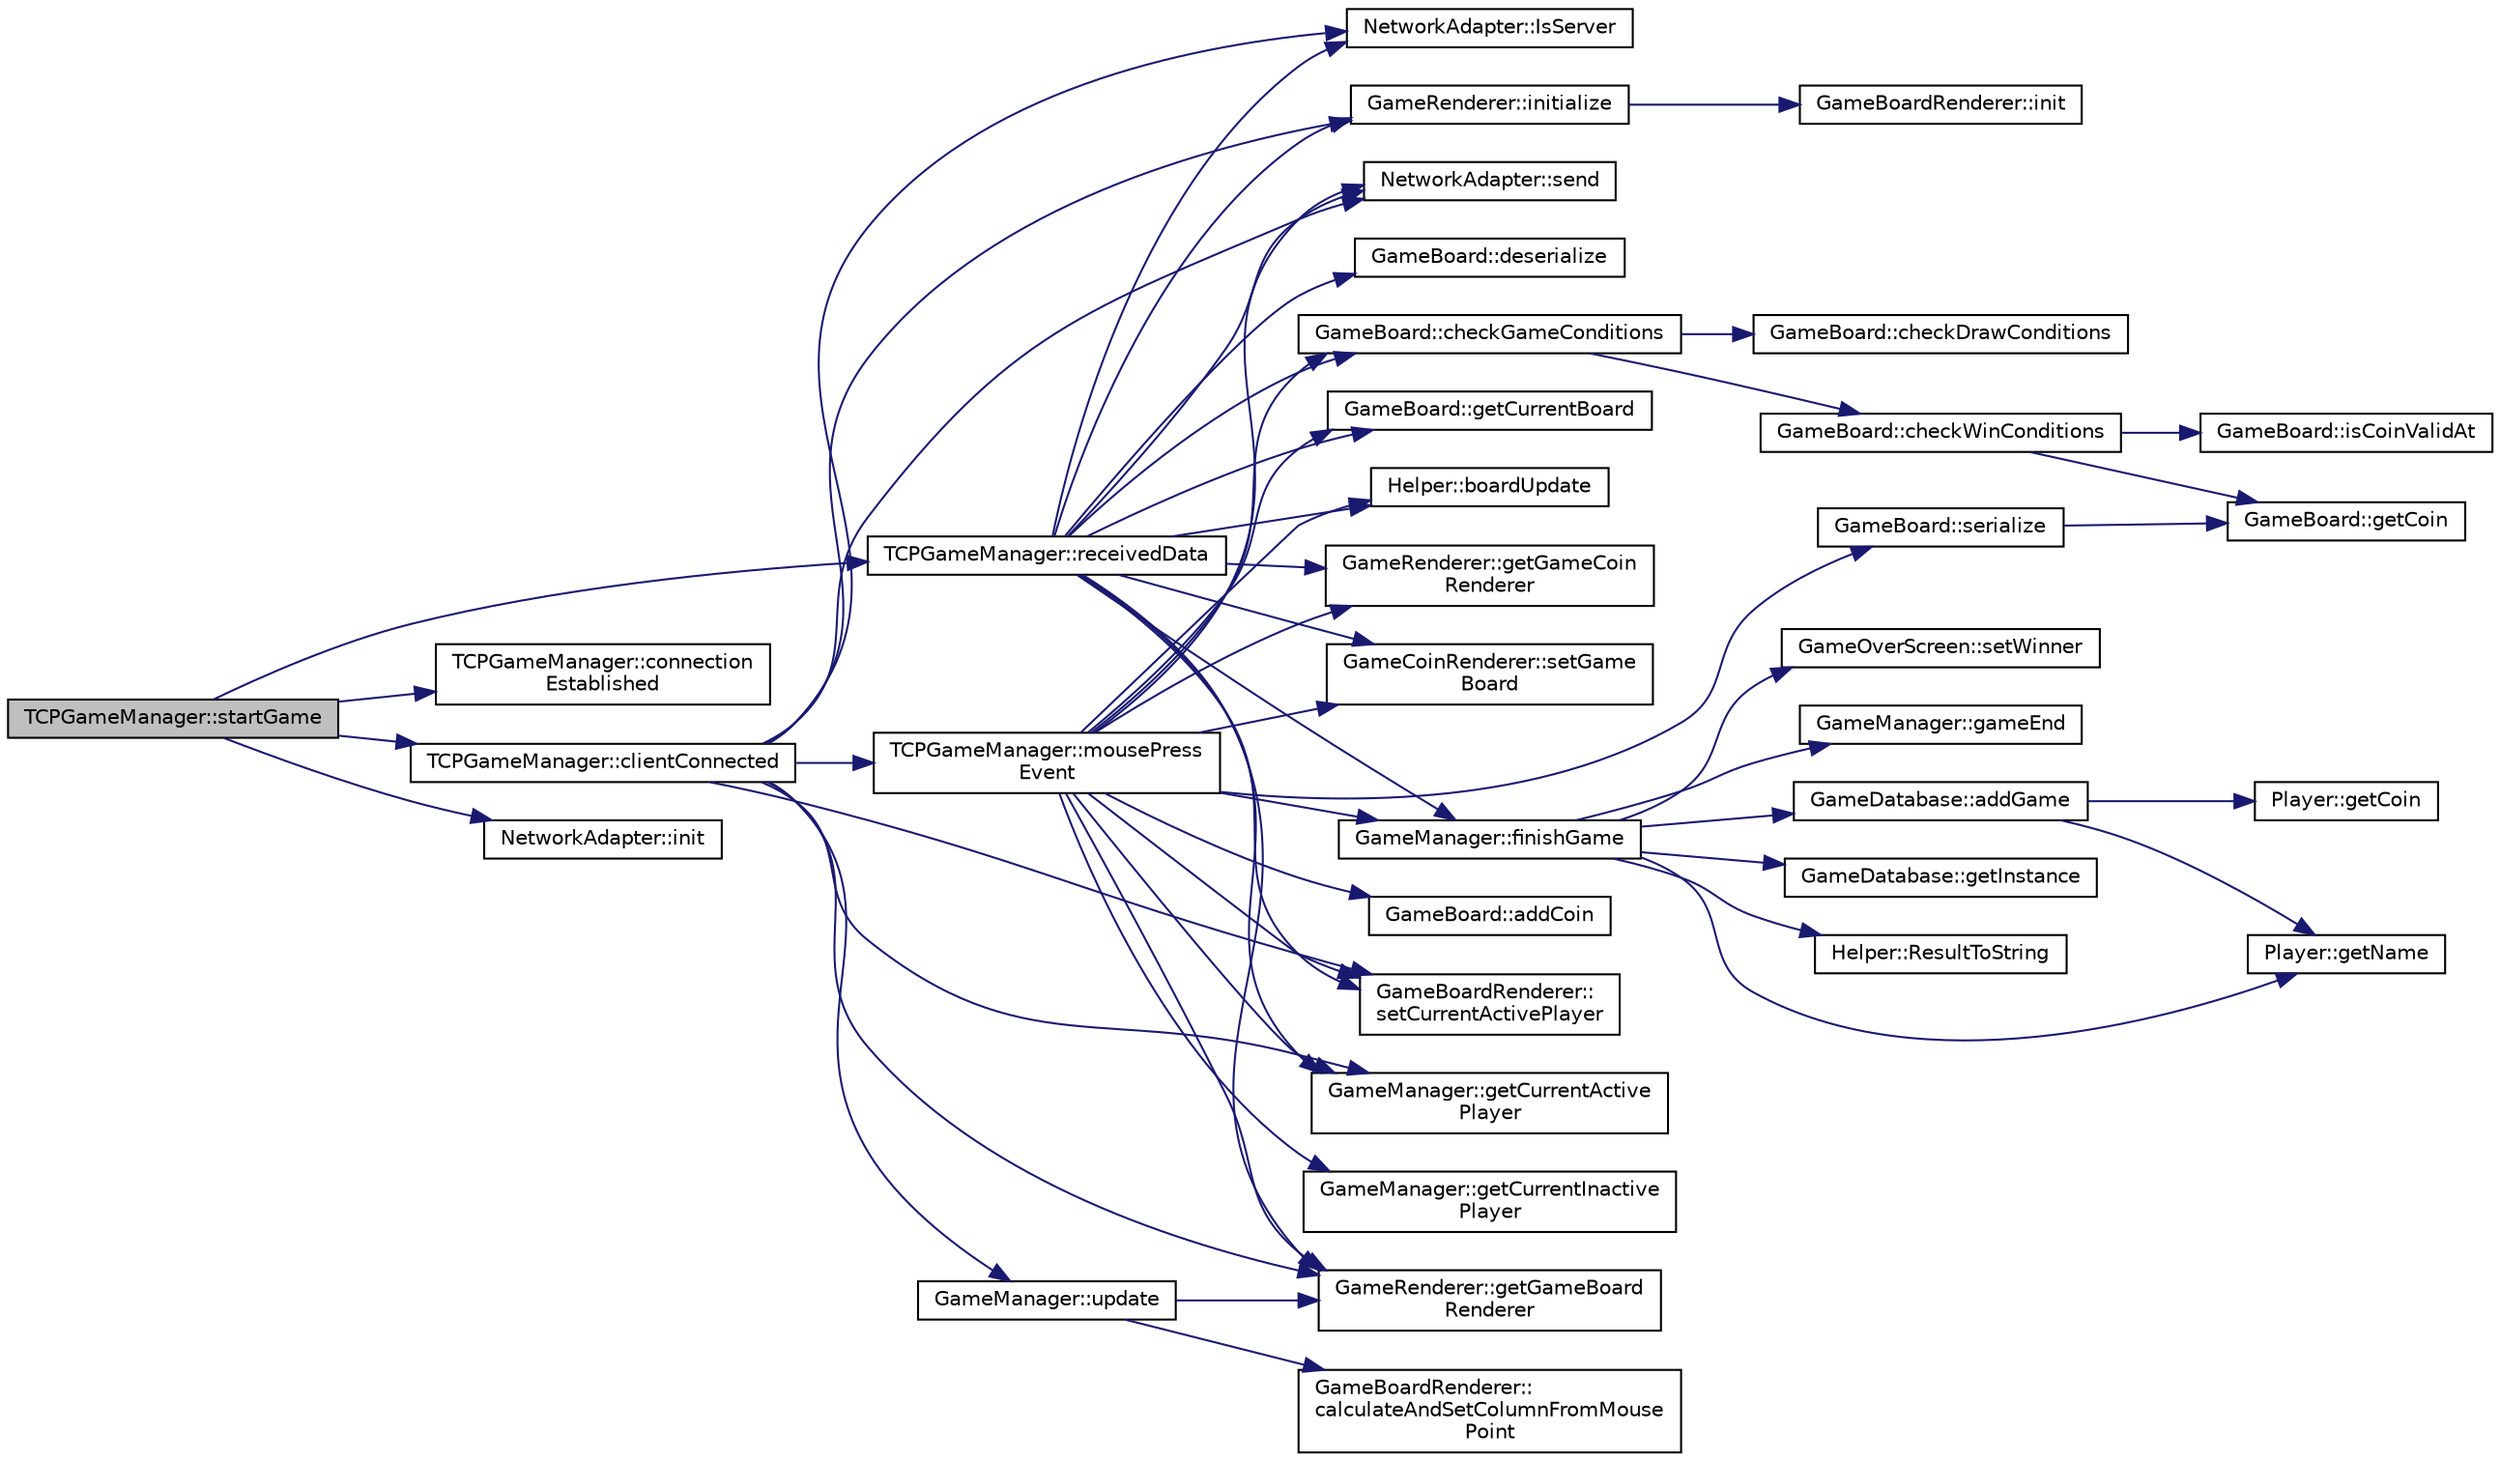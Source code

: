 digraph "TCPGameManager::startGame"
{
  edge [fontname="Helvetica",fontsize="10",labelfontname="Helvetica",labelfontsize="10"];
  node [fontname="Helvetica",fontsize="10",shape=record];
  rankdir="LR";
  Node1 [label="TCPGameManager::startGame",height=0.2,width=0.4,color="black", fillcolor="grey75", style="filled" fontcolor="black"];
  Node1 -> Node2 [color="midnightblue",fontsize="10",style="solid",fontname="Helvetica"];
  Node2 [label="TCPGameManager::receivedData",height=0.2,width=0.4,color="black", fillcolor="white", style="filled",URL="$class_t_c_p_game_manager.html#a6412d2d4a43e5ff353d410e810f60675"];
  Node2 -> Node3 [color="midnightblue",fontsize="10",style="solid",fontname="Helvetica"];
  Node3 [label="NetworkAdapter::IsServer",height=0.2,width=0.4,color="black", fillcolor="white", style="filled",URL="$class_network_adapter.html#a37549ba9c99061a8c5407299b380139d"];
  Node2 -> Node4 [color="midnightblue",fontsize="10",style="solid",fontname="Helvetica"];
  Node4 [label="NetworkAdapter::send",height=0.2,width=0.4,color="black", fillcolor="white", style="filled",URL="$class_network_adapter.html#a304921c7d4e599031608a9a9217c900f"];
  Node2 -> Node5 [color="midnightblue",fontsize="10",style="solid",fontname="Helvetica"];
  Node5 [label="GameRenderer::initialize",height=0.2,width=0.4,color="black", fillcolor="white", style="filled",URL="$class_game_renderer.html#a82019f8ae05f9ecfd4c2aec279ed9dec"];
  Node5 -> Node6 [color="midnightblue",fontsize="10",style="solid",fontname="Helvetica"];
  Node6 [label="GameBoardRenderer::init",height=0.2,width=0.4,color="black", fillcolor="white", style="filled",URL="$class_game_board_renderer.html#a5b45052cf71976461b07721195dd5dbe"];
  Node2 -> Node7 [color="midnightblue",fontsize="10",style="solid",fontname="Helvetica"];
  Node7 [label="GameRenderer::getGameBoard\lRenderer",height=0.2,width=0.4,color="black", fillcolor="white", style="filled",URL="$class_game_renderer.html#a929f075483f98a51f71051777d8e6f8f"];
  Node2 -> Node8 [color="midnightblue",fontsize="10",style="solid",fontname="Helvetica"];
  Node8 [label="GameBoardRenderer::\lsetCurrentActivePlayer",height=0.2,width=0.4,color="black", fillcolor="white", style="filled",URL="$class_game_board_renderer.html#a5678cf7626743de3844406465ca2bf6f"];
  Node2 -> Node9 [color="midnightblue",fontsize="10",style="solid",fontname="Helvetica"];
  Node9 [label="GameManager::getCurrentActive\lPlayer",height=0.2,width=0.4,color="black", fillcolor="white", style="filled",URL="$class_game_manager.html#aef672bf56ae84eb10a65bf227e487717"];
  Node2 -> Node10 [color="midnightblue",fontsize="10",style="solid",fontname="Helvetica"];
  Node10 [label="Helper::boardUpdate",height=0.2,width=0.4,color="black", fillcolor="white", style="filled",URL="$class_helper.html#a13ac9ee4039795a9b27bc38a81b9f870"];
  Node2 -> Node11 [color="midnightblue",fontsize="10",style="solid",fontname="Helvetica"];
  Node11 [label="GameBoard::deserialize",height=0.2,width=0.4,color="black", fillcolor="white", style="filled",URL="$class_game_board.html#abfd027ca1bf36698290855faff44d1a3"];
  Node2 -> Node12 [color="midnightblue",fontsize="10",style="solid",fontname="Helvetica"];
  Node12 [label="GameRenderer::getGameCoin\lRenderer",height=0.2,width=0.4,color="black", fillcolor="white", style="filled",URL="$class_game_renderer.html#a5c90477c42380849ef0be29dbe548396"];
  Node2 -> Node13 [color="midnightblue",fontsize="10",style="solid",fontname="Helvetica"];
  Node13 [label="GameCoinRenderer::setGame\lBoard",height=0.2,width=0.4,color="black", fillcolor="white", style="filled",URL="$class_game_coin_renderer.html#a20a3e2499f4f1656a3e1012ef34e7e89",tooltip="updates the whole board "];
  Node2 -> Node14 [color="midnightblue",fontsize="10",style="solid",fontname="Helvetica"];
  Node14 [label="GameBoard::getCurrentBoard",height=0.2,width=0.4,color="black", fillcolor="white", style="filled",URL="$class_game_board.html#ae90c2043ae979dc35dea08113bac278a"];
  Node2 -> Node15 [color="midnightblue",fontsize="10",style="solid",fontname="Helvetica"];
  Node15 [label="GameBoard::checkGameConditions",height=0.2,width=0.4,color="black", fillcolor="white", style="filled",URL="$class_game_board.html#a72290b30d47b27d1a929150cd9d16305",tooltip="check if the game is over "];
  Node15 -> Node16 [color="midnightblue",fontsize="10",style="solid",fontname="Helvetica"];
  Node16 [label="GameBoard::checkDrawConditions",height=0.2,width=0.4,color="black", fillcolor="white", style="filled",URL="$class_game_board.html#a9d39bb64647af701a265251624287807"];
  Node15 -> Node17 [color="midnightblue",fontsize="10",style="solid",fontname="Helvetica"];
  Node17 [label="GameBoard::checkWinConditions",height=0.2,width=0.4,color="black", fillcolor="white", style="filled",URL="$class_game_board.html#a2ac14f3ff1d653e086136792fe0933d6"];
  Node17 -> Node18 [color="midnightblue",fontsize="10",style="solid",fontname="Helvetica"];
  Node18 [label="GameBoard::getCoin",height=0.2,width=0.4,color="black", fillcolor="white", style="filled",URL="$class_game_board.html#a15b19b2ec1e4c63b47e113aba42d3ae3"];
  Node17 -> Node19 [color="midnightblue",fontsize="10",style="solid",fontname="Helvetica"];
  Node19 [label="GameBoard::isCoinValidAt",height=0.2,width=0.4,color="black", fillcolor="white", style="filled",URL="$class_game_board.html#ae43c300f4bc9df8a8d65231f96d335dd"];
  Node2 -> Node20 [color="midnightblue",fontsize="10",style="solid",fontname="Helvetica"];
  Node20 [label="GameManager::finishGame",height=0.2,width=0.4,color="black", fillcolor="white", style="filled",URL="$class_game_manager.html#afc363c6765b4fdf990f75bd5978a9dbb"];
  Node20 -> Node21 [color="midnightblue",fontsize="10",style="solid",fontname="Helvetica"];
  Node21 [label="Helper::ResultToString",height=0.2,width=0.4,color="black", fillcolor="white", style="filled",URL="$class_helper.html#a665cf4e080d1e25199e5545df0cc253c"];
  Node20 -> Node22 [color="midnightblue",fontsize="10",style="solid",fontname="Helvetica"];
  Node22 [label="Player::getName",height=0.2,width=0.4,color="black", fillcolor="white", style="filled",URL="$class_player.html#ade0334ac0e87ac1c5e09ce78f2cafd83"];
  Node20 -> Node23 [color="midnightblue",fontsize="10",style="solid",fontname="Helvetica"];
  Node23 [label="GameOverScreen::setWinner",height=0.2,width=0.4,color="black", fillcolor="white", style="filled",URL="$class_game_over_screen.html#a9767d775fcb476810e1d3690e631aa62"];
  Node20 -> Node24 [color="midnightblue",fontsize="10",style="solid",fontname="Helvetica"];
  Node24 [label="GameManager::gameEnd",height=0.2,width=0.4,color="black", fillcolor="white", style="filled",URL="$class_game_manager.html#a55876082b15630acf8109b5f0a33e6bd"];
  Node20 -> Node25 [color="midnightblue",fontsize="10",style="solid",fontname="Helvetica"];
  Node25 [label="GameDatabase::getInstance",height=0.2,width=0.4,color="black", fillcolor="white", style="filled",URL="$class_game_database.html#a216477b314b74b86d42c943b359ac33a"];
  Node20 -> Node26 [color="midnightblue",fontsize="10",style="solid",fontname="Helvetica"];
  Node26 [label="GameDatabase::addGame",height=0.2,width=0.4,color="black", fillcolor="white", style="filled",URL="$class_game_database.html#aa2e298187a235ff09b53444b65ef806c",tooltip="Adds a game to the database. "];
  Node26 -> Node22 [color="midnightblue",fontsize="10",style="solid",fontname="Helvetica"];
  Node26 -> Node27 [color="midnightblue",fontsize="10",style="solid",fontname="Helvetica"];
  Node27 [label="Player::getCoin",height=0.2,width=0.4,color="black", fillcolor="white", style="filled",URL="$class_player.html#a60bab4053f47b075a4228b5237394711"];
  Node1 -> Node28 [color="midnightblue",fontsize="10",style="solid",fontname="Helvetica"];
  Node28 [label="TCPGameManager::connection\lEstablished",height=0.2,width=0.4,color="black", fillcolor="white", style="filled",URL="$class_t_c_p_game_manager.html#a65421be056b0c53a6deed1bd405ffc6b"];
  Node1 -> Node29 [color="midnightblue",fontsize="10",style="solid",fontname="Helvetica"];
  Node29 [label="TCPGameManager::clientConnected",height=0.2,width=0.4,color="black", fillcolor="white", style="filled",URL="$class_t_c_p_game_manager.html#a616b05b986023096f7475e32c70a059d"];
  Node29 -> Node30 [color="midnightblue",fontsize="10",style="solid",fontname="Helvetica"];
  Node30 [label="TCPGameManager::mousePress\lEvent",height=0.2,width=0.4,color="black", fillcolor="white", style="filled",URL="$class_t_c_p_game_manager.html#af76ec973ba1c3e7f58ac979fffccb85f"];
  Node30 -> Node31 [color="midnightblue",fontsize="10",style="solid",fontname="Helvetica"];
  Node31 [label="GameBoard::addCoin",height=0.2,width=0.4,color="black", fillcolor="white", style="filled",URL="$class_game_board.html#a706ae720beb9de8147298676dc75283c",tooltip="add coin to the game board at the specific column "];
  Node30 -> Node9 [color="midnightblue",fontsize="10",style="solid",fontname="Helvetica"];
  Node30 -> Node4 [color="midnightblue",fontsize="10",style="solid",fontname="Helvetica"];
  Node30 -> Node10 [color="midnightblue",fontsize="10",style="solid",fontname="Helvetica"];
  Node30 -> Node32 [color="midnightblue",fontsize="10",style="solid",fontname="Helvetica"];
  Node32 [label="GameBoard::serialize",height=0.2,width=0.4,color="black", fillcolor="white", style="filled",URL="$class_game_board.html#ad533f495fa4f39c15e1164a1a5bb702e"];
  Node32 -> Node18 [color="midnightblue",fontsize="10",style="solid",fontname="Helvetica"];
  Node30 -> Node15 [color="midnightblue",fontsize="10",style="solid",fontname="Helvetica"];
  Node30 -> Node33 [color="midnightblue",fontsize="10",style="solid",fontname="Helvetica"];
  Node33 [label="GameManager::getCurrentInactive\lPlayer",height=0.2,width=0.4,color="black", fillcolor="white", style="filled",URL="$class_game_manager.html#a875582122292a52ffcae786a46490f89"];
  Node30 -> Node20 [color="midnightblue",fontsize="10",style="solid",fontname="Helvetica"];
  Node30 -> Node7 [color="midnightblue",fontsize="10",style="solid",fontname="Helvetica"];
  Node30 -> Node8 [color="midnightblue",fontsize="10",style="solid",fontname="Helvetica"];
  Node30 -> Node12 [color="midnightblue",fontsize="10",style="solid",fontname="Helvetica"];
  Node30 -> Node13 [color="midnightblue",fontsize="10",style="solid",fontname="Helvetica"];
  Node30 -> Node14 [color="midnightblue",fontsize="10",style="solid",fontname="Helvetica"];
  Node29 -> Node34 [color="midnightblue",fontsize="10",style="solid",fontname="Helvetica"];
  Node34 [label="GameManager::update",height=0.2,width=0.4,color="black", fillcolor="white", style="filled",URL="$class_game_manager.html#a7ecc3a14cd9e92f50729b37d1364953f",tooltip="poll mouse position and update states "];
  Node34 -> Node7 [color="midnightblue",fontsize="10",style="solid",fontname="Helvetica"];
  Node34 -> Node35 [color="midnightblue",fontsize="10",style="solid",fontname="Helvetica"];
  Node35 [label="GameBoardRenderer::\lcalculateAndSetColumnFromMouse\lPoint",height=0.2,width=0.4,color="black", fillcolor="white", style="filled",URL="$class_game_board_renderer.html#a816b3c402bf466641681ed67cefe1041"];
  Node29 -> Node3 [color="midnightblue",fontsize="10",style="solid",fontname="Helvetica"];
  Node29 -> Node5 [color="midnightblue",fontsize="10",style="solid",fontname="Helvetica"];
  Node29 -> Node7 [color="midnightblue",fontsize="10",style="solid",fontname="Helvetica"];
  Node29 -> Node8 [color="midnightblue",fontsize="10",style="solid",fontname="Helvetica"];
  Node29 -> Node9 [color="midnightblue",fontsize="10",style="solid",fontname="Helvetica"];
  Node29 -> Node4 [color="midnightblue",fontsize="10",style="solid",fontname="Helvetica"];
  Node1 -> Node36 [color="midnightblue",fontsize="10",style="solid",fontname="Helvetica"];
  Node36 [label="NetworkAdapter::init",height=0.2,width=0.4,color="black", fillcolor="white", style="filled",URL="$class_network_adapter.html#a5bfaa6d0344e0026418c99a27548a332"];
}
